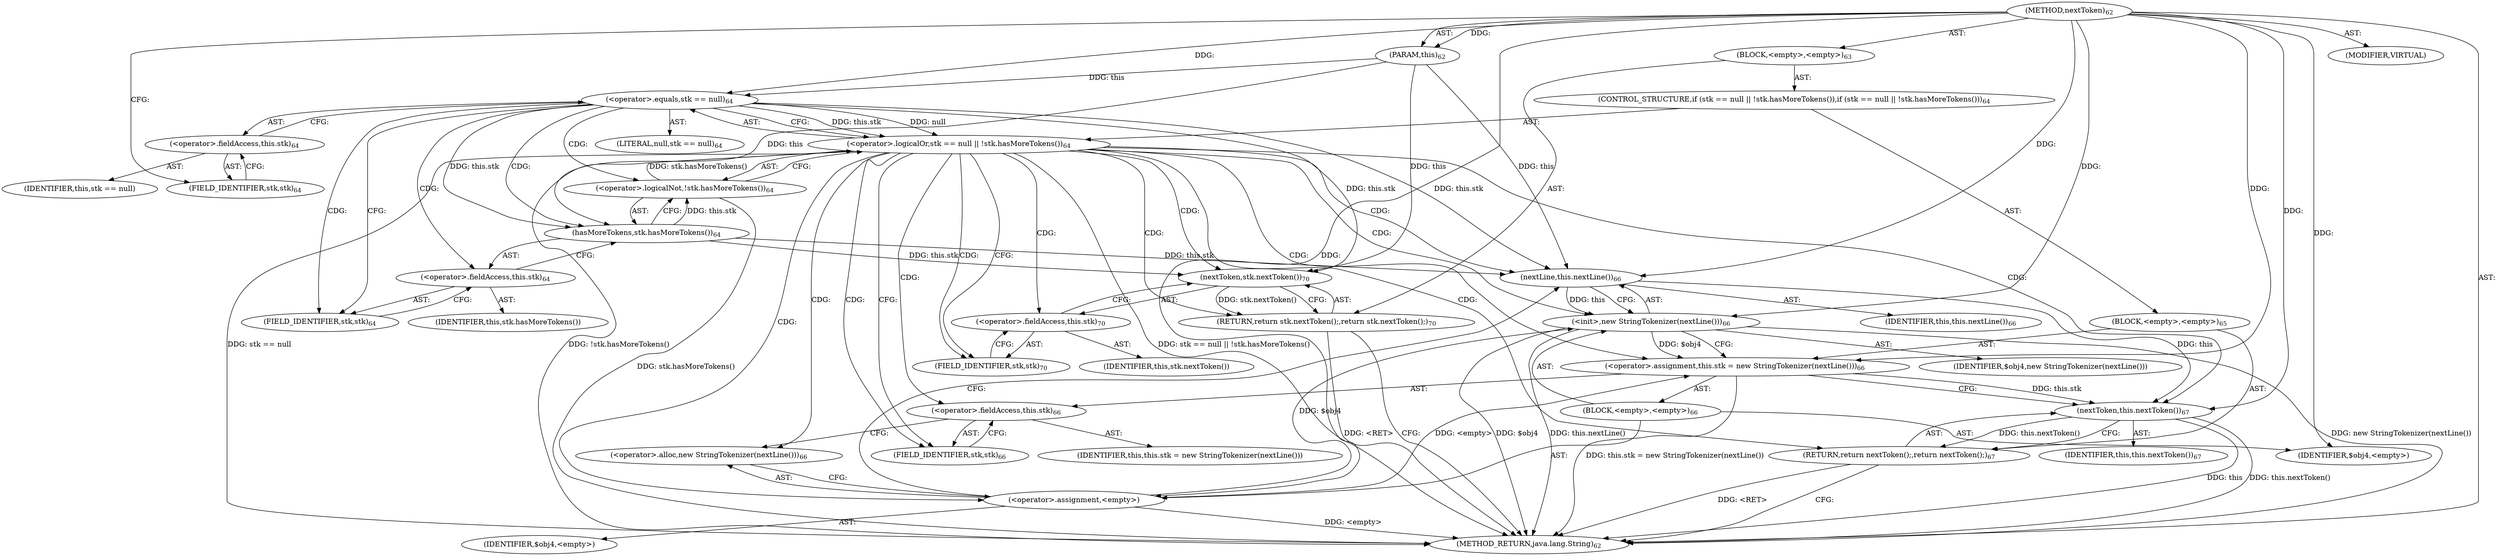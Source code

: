 digraph "nextToken" {  
"228" [label = <(METHOD,nextToken)<SUB>62</SUB>> ]
"11" [label = <(PARAM,this)<SUB>62</SUB>> ]
"229" [label = <(BLOCK,&lt;empty&gt;,&lt;empty&gt;)<SUB>63</SUB>> ]
"230" [label = <(CONTROL_STRUCTURE,if (stk == null || !stk.hasMoreTokens()),if (stk == null || !stk.hasMoreTokens()))<SUB>64</SUB>> ]
"231" [label = <(&lt;operator&gt;.logicalOr,stk == null || !stk.hasMoreTokens())<SUB>64</SUB>> ]
"232" [label = <(&lt;operator&gt;.equals,stk == null)<SUB>64</SUB>> ]
"233" [label = <(&lt;operator&gt;.fieldAccess,this.stk)<SUB>64</SUB>> ]
"234" [label = <(IDENTIFIER,this,stk == null)> ]
"235" [label = <(FIELD_IDENTIFIER,stk,stk)<SUB>64</SUB>> ]
"236" [label = <(LITERAL,null,stk == null)<SUB>64</SUB>> ]
"237" [label = <(&lt;operator&gt;.logicalNot,!stk.hasMoreTokens())<SUB>64</SUB>> ]
"238" [label = <(hasMoreTokens,stk.hasMoreTokens())<SUB>64</SUB>> ]
"239" [label = <(&lt;operator&gt;.fieldAccess,this.stk)<SUB>64</SUB>> ]
"240" [label = <(IDENTIFIER,this,stk.hasMoreTokens())> ]
"241" [label = <(FIELD_IDENTIFIER,stk,stk)<SUB>64</SUB>> ]
"242" [label = <(BLOCK,&lt;empty&gt;,&lt;empty&gt;)<SUB>65</SUB>> ]
"243" [label = <(&lt;operator&gt;.assignment,this.stk = new StringTokenizer(nextLine()))<SUB>66</SUB>> ]
"244" [label = <(&lt;operator&gt;.fieldAccess,this.stk)<SUB>66</SUB>> ]
"245" [label = <(IDENTIFIER,this,this.stk = new StringTokenizer(nextLine()))> ]
"246" [label = <(FIELD_IDENTIFIER,stk,stk)<SUB>66</SUB>> ]
"247" [label = <(BLOCK,&lt;empty&gt;,&lt;empty&gt;)<SUB>66</SUB>> ]
"248" [label = <(&lt;operator&gt;.assignment,&lt;empty&gt;)> ]
"249" [label = <(IDENTIFIER,$obj4,&lt;empty&gt;)> ]
"250" [label = <(&lt;operator&gt;.alloc,new StringTokenizer(nextLine()))<SUB>66</SUB>> ]
"251" [label = <(&lt;init&gt;,new StringTokenizer(nextLine()))<SUB>66</SUB>> ]
"252" [label = <(IDENTIFIER,$obj4,new StringTokenizer(nextLine()))> ]
"253" [label = <(nextLine,this.nextLine())<SUB>66</SUB>> ]
"10" [label = <(IDENTIFIER,this,this.nextLine())<SUB>66</SUB>> ]
"254" [label = <(IDENTIFIER,$obj4,&lt;empty&gt;)> ]
"255" [label = <(RETURN,return nextToken();,return nextToken();)<SUB>67</SUB>> ]
"256" [label = <(nextToken,this.nextToken())<SUB>67</SUB>> ]
"12" [label = <(IDENTIFIER,this,this.nextToken())<SUB>67</SUB>> ]
"257" [label = <(RETURN,return stk.nextToken();,return stk.nextToken();)<SUB>70</SUB>> ]
"258" [label = <(nextToken,stk.nextToken())<SUB>70</SUB>> ]
"259" [label = <(&lt;operator&gt;.fieldAccess,this.stk)<SUB>70</SUB>> ]
"260" [label = <(IDENTIFIER,this,stk.nextToken())> ]
"261" [label = <(FIELD_IDENTIFIER,stk,stk)<SUB>70</SUB>> ]
"262" [label = <(MODIFIER,VIRTUAL)> ]
"263" [label = <(METHOD_RETURN,java.lang.String)<SUB>62</SUB>> ]
  "228" -> "11"  [ label = "AST: "] 
  "228" -> "229"  [ label = "AST: "] 
  "228" -> "262"  [ label = "AST: "] 
  "228" -> "263"  [ label = "AST: "] 
  "229" -> "230"  [ label = "AST: "] 
  "229" -> "257"  [ label = "AST: "] 
  "230" -> "231"  [ label = "AST: "] 
  "230" -> "242"  [ label = "AST: "] 
  "231" -> "232"  [ label = "AST: "] 
  "231" -> "237"  [ label = "AST: "] 
  "232" -> "233"  [ label = "AST: "] 
  "232" -> "236"  [ label = "AST: "] 
  "233" -> "234"  [ label = "AST: "] 
  "233" -> "235"  [ label = "AST: "] 
  "237" -> "238"  [ label = "AST: "] 
  "238" -> "239"  [ label = "AST: "] 
  "239" -> "240"  [ label = "AST: "] 
  "239" -> "241"  [ label = "AST: "] 
  "242" -> "243"  [ label = "AST: "] 
  "242" -> "255"  [ label = "AST: "] 
  "243" -> "244"  [ label = "AST: "] 
  "243" -> "247"  [ label = "AST: "] 
  "244" -> "245"  [ label = "AST: "] 
  "244" -> "246"  [ label = "AST: "] 
  "247" -> "248"  [ label = "AST: "] 
  "247" -> "251"  [ label = "AST: "] 
  "247" -> "254"  [ label = "AST: "] 
  "248" -> "249"  [ label = "AST: "] 
  "248" -> "250"  [ label = "AST: "] 
  "251" -> "252"  [ label = "AST: "] 
  "251" -> "253"  [ label = "AST: "] 
  "253" -> "10"  [ label = "AST: "] 
  "255" -> "256"  [ label = "AST: "] 
  "256" -> "12"  [ label = "AST: "] 
  "257" -> "258"  [ label = "AST: "] 
  "258" -> "259"  [ label = "AST: "] 
  "259" -> "260"  [ label = "AST: "] 
  "259" -> "261"  [ label = "AST: "] 
  "257" -> "263"  [ label = "CFG: "] 
  "231" -> "246"  [ label = "CFG: "] 
  "231" -> "261"  [ label = "CFG: "] 
  "258" -> "257"  [ label = "CFG: "] 
  "232" -> "231"  [ label = "CFG: "] 
  "232" -> "241"  [ label = "CFG: "] 
  "237" -> "231"  [ label = "CFG: "] 
  "243" -> "256"  [ label = "CFG: "] 
  "255" -> "263"  [ label = "CFG: "] 
  "259" -> "258"  [ label = "CFG: "] 
  "233" -> "232"  [ label = "CFG: "] 
  "238" -> "237"  [ label = "CFG: "] 
  "244" -> "250"  [ label = "CFG: "] 
  "256" -> "255"  [ label = "CFG: "] 
  "261" -> "259"  [ label = "CFG: "] 
  "235" -> "233"  [ label = "CFG: "] 
  "239" -> "238"  [ label = "CFG: "] 
  "246" -> "244"  [ label = "CFG: "] 
  "248" -> "253"  [ label = "CFG: "] 
  "251" -> "243"  [ label = "CFG: "] 
  "241" -> "239"  [ label = "CFG: "] 
  "250" -> "248"  [ label = "CFG: "] 
  "253" -> "251"  [ label = "CFG: "] 
  "228" -> "235"  [ label = "CFG: "] 
  "257" -> "263"  [ label = "DDG: &lt;RET&gt;"] 
  "255" -> "263"  [ label = "DDG: &lt;RET&gt;"] 
  "231" -> "263"  [ label = "DDG: stk == null"] 
  "237" -> "263"  [ label = "DDG: stk.hasMoreTokens()"] 
  "231" -> "263"  [ label = "DDG: !stk.hasMoreTokens()"] 
  "231" -> "263"  [ label = "DDG: stk == null || !stk.hasMoreTokens()"] 
  "248" -> "263"  [ label = "DDG: &lt;empty&gt;"] 
  "251" -> "263"  [ label = "DDG: $obj4"] 
  "251" -> "263"  [ label = "DDG: this.nextLine()"] 
  "251" -> "263"  [ label = "DDG: new StringTokenizer(nextLine())"] 
  "243" -> "263"  [ label = "DDG: this.stk = new StringTokenizer(nextLine())"] 
  "256" -> "263"  [ label = "DDG: this"] 
  "256" -> "263"  [ label = "DDG: this.nextToken()"] 
  "228" -> "11"  [ label = "DDG: "] 
  "258" -> "257"  [ label = "DDG: stk.nextToken()"] 
  "232" -> "231"  [ label = "DDG: this.stk"] 
  "232" -> "231"  [ label = "DDG: null"] 
  "237" -> "231"  [ label = "DDG: stk.hasMoreTokens()"] 
  "248" -> "243"  [ label = "DDG: &lt;empty&gt;"] 
  "251" -> "243"  [ label = "DDG: $obj4"] 
  "228" -> "243"  [ label = "DDG: "] 
  "256" -> "255"  [ label = "DDG: this.nextToken()"] 
  "11" -> "258"  [ label = "DDG: this"] 
  "232" -> "258"  [ label = "DDG: this.stk"] 
  "238" -> "258"  [ label = "DDG: this.stk"] 
  "11" -> "232"  [ label = "DDG: this"] 
  "228" -> "232"  [ label = "DDG: "] 
  "238" -> "237"  [ label = "DDG: this.stk"] 
  "11" -> "238"  [ label = "DDG: this"] 
  "232" -> "238"  [ label = "DDG: this.stk"] 
  "228" -> "248"  [ label = "DDG: "] 
  "228" -> "254"  [ label = "DDG: "] 
  "243" -> "256"  [ label = "DDG: this.stk"] 
  "253" -> "256"  [ label = "DDG: this"] 
  "228" -> "256"  [ label = "DDG: "] 
  "248" -> "251"  [ label = "DDG: $obj4"] 
  "228" -> "251"  [ label = "DDG: "] 
  "253" -> "251"  [ label = "DDG: this"] 
  "11" -> "253"  [ label = "DDG: this"] 
  "232" -> "253"  [ label = "DDG: this.stk"] 
  "238" -> "253"  [ label = "DDG: this.stk"] 
  "228" -> "253"  [ label = "DDG: "] 
  "231" -> "258"  [ label = "CDG: "] 
  "231" -> "257"  [ label = "CDG: "] 
  "231" -> "244"  [ label = "CDG: "] 
  "231" -> "261"  [ label = "CDG: "] 
  "231" -> "243"  [ label = "CDG: "] 
  "231" -> "256"  [ label = "CDG: "] 
  "231" -> "251"  [ label = "CDG: "] 
  "231" -> "253"  [ label = "CDG: "] 
  "231" -> "248"  [ label = "CDG: "] 
  "231" -> "255"  [ label = "CDG: "] 
  "231" -> "250"  [ label = "CDG: "] 
  "231" -> "259"  [ label = "CDG: "] 
  "231" -> "246"  [ label = "CDG: "] 
  "232" -> "241"  [ label = "CDG: "] 
  "232" -> "239"  [ label = "CDG: "] 
  "232" -> "237"  [ label = "CDG: "] 
  "232" -> "238"  [ label = "CDG: "] 
}
